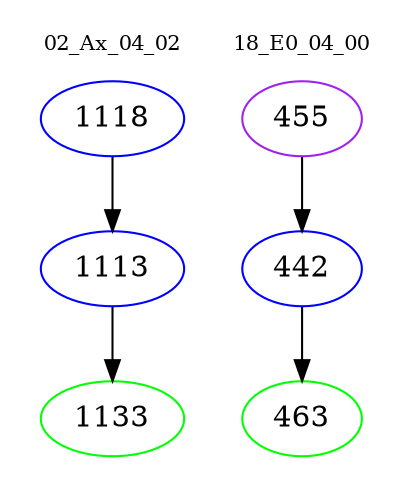 digraph{
subgraph cluster_0 {
color = white
label = "02_Ax_04_02";
fontsize=10;
T0_1118 [label="1118", color="blue"]
T0_1118 -> T0_1113 [color="black"]
T0_1113 [label="1113", color="blue"]
T0_1113 -> T0_1133 [color="black"]
T0_1133 [label="1133", color="green"]
}
subgraph cluster_1 {
color = white
label = "18_E0_04_00";
fontsize=10;
T1_455 [label="455", color="purple"]
T1_455 -> T1_442 [color="black"]
T1_442 [label="442", color="blue"]
T1_442 -> T1_463 [color="black"]
T1_463 [label="463", color="green"]
}
}
